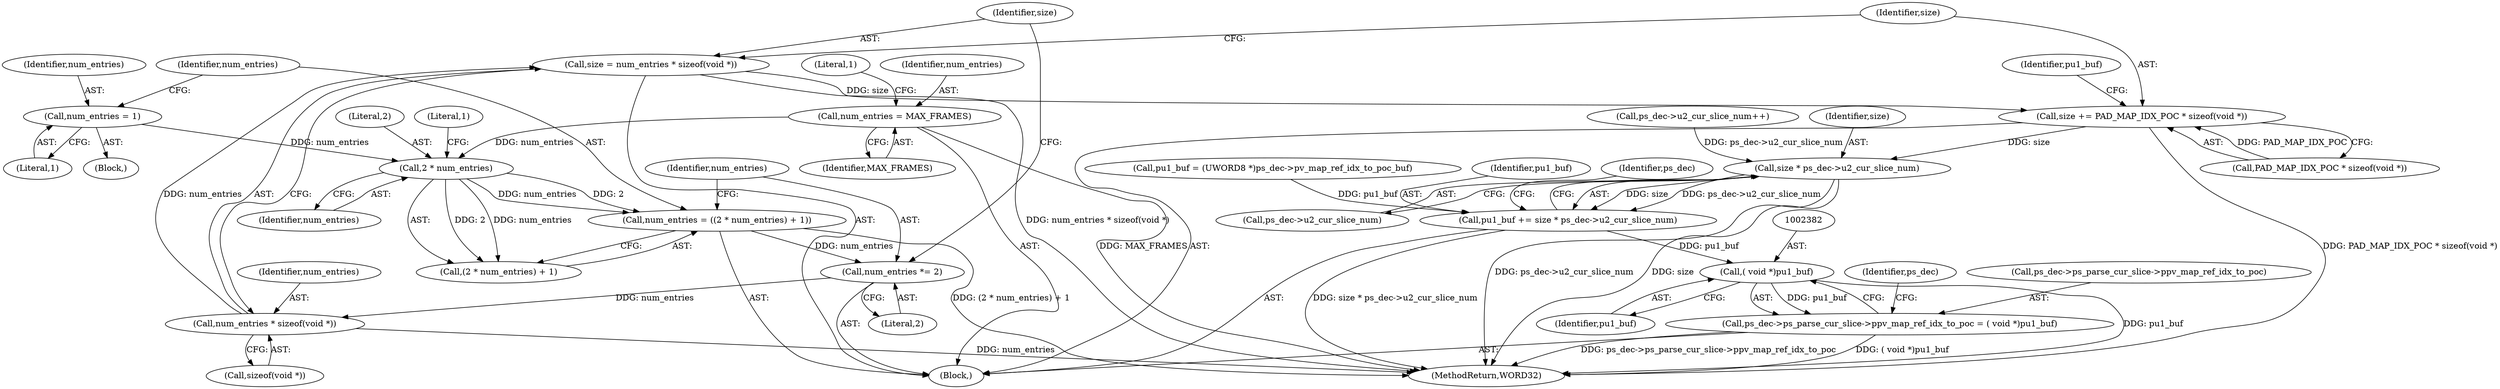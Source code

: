 digraph "0_Android_6c327afb263837bc90760c55c6605b26161a4eb9_0@API" {
"1002349" [label="(Call,size = num_entries * sizeof(void *))"];
"1002351" [label="(Call,num_entries * sizeof(void *))"];
"1002346" [label="(Call,num_entries *= 2)"];
"1002339" [label="(Call,num_entries = ((2 * num_entries) + 1))"];
"1002342" [label="(Call,2 * num_entries)"];
"1002318" [label="(Call,num_entries = MAX_FRAMES)"];
"1002336" [label="(Call,num_entries = 1)"];
"1002355" [label="(Call,size += PAD_MAP_IDX_POC * sizeof(void *))"];
"1002370" [label="(Call,size * ps_dec->u2_cur_slice_num)"];
"1002368" [label="(Call,pu1_buf += size * ps_dec->u2_cur_slice_num)"];
"1002381" [label="(Call,( void *)pu1_buf)"];
"1002375" [label="(Call,ps_dec->ps_parse_cur_slice->ppv_map_ref_idx_to_poc = ( void *)pu1_buf)"];
"1002337" [label="(Identifier,num_entries)"];
"1002345" [label="(Literal,1)"];
"1002356" [label="(Identifier,size)"];
"1002347" [label="(Identifier,num_entries)"];
"1002351" [label="(Call,num_entries * sizeof(void *))"];
"1002350" [label="(Identifier,size)"];
"1002335" [label="(Block,)"];
"1002318" [label="(Call,num_entries = MAX_FRAMES)"];
"1002368" [label="(Call,pu1_buf += size * ps_dec->u2_cur_slice_num)"];
"1002355" [label="(Call,size += PAD_MAP_IDX_POC * sizeof(void *))"];
"1002343" [label="(Literal,2)"];
"1002383" [label="(Identifier,pu1_buf)"];
"1002352" [label="(Identifier,num_entries)"];
"1002338" [label="(Literal,1)"];
"1002370" [label="(Call,size * ps_dec->u2_cur_slice_num)"];
"1002349" [label="(Call,size = num_entries * sizeof(void *))"];
"1002362" [label="(Identifier,pu1_buf)"];
"1002386" [label="(Identifier,ps_dec)"];
"1002344" [label="(Identifier,num_entries)"];
"1002376" [label="(Call,ps_dec->ps_parse_cur_slice->ppv_map_ref_idx_to_poc)"];
"1002381" [label="(Call,( void *)pu1_buf)"];
"1002340" [label="(Identifier,num_entries)"];
"1002319" [label="(Identifier,num_entries)"];
"1002361" [label="(Call,pu1_buf = (UWORD8 *)ps_dec->pv_map_ref_idx_to_poc_buf)"];
"1002314" [label="(Block,)"];
"1002324" [label="(Literal,1)"];
"1002372" [label="(Call,ps_dec->u2_cur_slice_num)"];
"1002342" [label="(Call,2 * num_entries)"];
"1002341" [label="(Call,(2 * num_entries) + 1)"];
"1002339" [label="(Call,num_entries = ((2 * num_entries) + 1))"];
"1002369" [label="(Identifier,pu1_buf)"];
"1002375" [label="(Call,ps_dec->ps_parse_cur_slice->ppv_map_ref_idx_to_poc = ( void *)pu1_buf)"];
"1002346" [label="(Call,num_entries *= 2)"];
"1002606" [label="(MethodReturn,WORD32)"];
"1002371" [label="(Identifier,size)"];
"1002378" [label="(Identifier,ps_dec)"];
"1001241" [label="(Call,ps_dec->u2_cur_slice_num++)"];
"1002357" [label="(Call,PAD_MAP_IDX_POC * sizeof(void *))"];
"1002336" [label="(Call,num_entries = 1)"];
"1002353" [label="(Call,sizeof(void *))"];
"1002348" [label="(Literal,2)"];
"1002320" [label="(Identifier,MAX_FRAMES)"];
"1002349" -> "1002314"  [label="AST: "];
"1002349" -> "1002351"  [label="CFG: "];
"1002350" -> "1002349"  [label="AST: "];
"1002351" -> "1002349"  [label="AST: "];
"1002356" -> "1002349"  [label="CFG: "];
"1002349" -> "1002606"  [label="DDG: num_entries * sizeof(void *)"];
"1002351" -> "1002349"  [label="DDG: num_entries"];
"1002349" -> "1002355"  [label="DDG: size"];
"1002351" -> "1002353"  [label="CFG: "];
"1002352" -> "1002351"  [label="AST: "];
"1002353" -> "1002351"  [label="AST: "];
"1002351" -> "1002606"  [label="DDG: num_entries"];
"1002346" -> "1002351"  [label="DDG: num_entries"];
"1002346" -> "1002314"  [label="AST: "];
"1002346" -> "1002348"  [label="CFG: "];
"1002347" -> "1002346"  [label="AST: "];
"1002348" -> "1002346"  [label="AST: "];
"1002350" -> "1002346"  [label="CFG: "];
"1002339" -> "1002346"  [label="DDG: num_entries"];
"1002339" -> "1002314"  [label="AST: "];
"1002339" -> "1002341"  [label="CFG: "];
"1002340" -> "1002339"  [label="AST: "];
"1002341" -> "1002339"  [label="AST: "];
"1002347" -> "1002339"  [label="CFG: "];
"1002339" -> "1002606"  [label="DDG: (2 * num_entries) + 1"];
"1002342" -> "1002339"  [label="DDG: 2"];
"1002342" -> "1002339"  [label="DDG: num_entries"];
"1002342" -> "1002341"  [label="AST: "];
"1002342" -> "1002344"  [label="CFG: "];
"1002343" -> "1002342"  [label="AST: "];
"1002344" -> "1002342"  [label="AST: "];
"1002345" -> "1002342"  [label="CFG: "];
"1002342" -> "1002341"  [label="DDG: 2"];
"1002342" -> "1002341"  [label="DDG: num_entries"];
"1002318" -> "1002342"  [label="DDG: num_entries"];
"1002336" -> "1002342"  [label="DDG: num_entries"];
"1002318" -> "1002314"  [label="AST: "];
"1002318" -> "1002320"  [label="CFG: "];
"1002319" -> "1002318"  [label="AST: "];
"1002320" -> "1002318"  [label="AST: "];
"1002324" -> "1002318"  [label="CFG: "];
"1002318" -> "1002606"  [label="DDG: MAX_FRAMES"];
"1002336" -> "1002335"  [label="AST: "];
"1002336" -> "1002338"  [label="CFG: "];
"1002337" -> "1002336"  [label="AST: "];
"1002338" -> "1002336"  [label="AST: "];
"1002340" -> "1002336"  [label="CFG: "];
"1002355" -> "1002314"  [label="AST: "];
"1002355" -> "1002357"  [label="CFG: "];
"1002356" -> "1002355"  [label="AST: "];
"1002357" -> "1002355"  [label="AST: "];
"1002362" -> "1002355"  [label="CFG: "];
"1002355" -> "1002606"  [label="DDG: PAD_MAP_IDX_POC * sizeof(void *)"];
"1002357" -> "1002355"  [label="DDG: PAD_MAP_IDX_POC"];
"1002355" -> "1002370"  [label="DDG: size"];
"1002370" -> "1002368"  [label="AST: "];
"1002370" -> "1002372"  [label="CFG: "];
"1002371" -> "1002370"  [label="AST: "];
"1002372" -> "1002370"  [label="AST: "];
"1002368" -> "1002370"  [label="CFG: "];
"1002370" -> "1002606"  [label="DDG: ps_dec->u2_cur_slice_num"];
"1002370" -> "1002606"  [label="DDG: size"];
"1002370" -> "1002368"  [label="DDG: size"];
"1002370" -> "1002368"  [label="DDG: ps_dec->u2_cur_slice_num"];
"1001241" -> "1002370"  [label="DDG: ps_dec->u2_cur_slice_num"];
"1002368" -> "1002314"  [label="AST: "];
"1002369" -> "1002368"  [label="AST: "];
"1002378" -> "1002368"  [label="CFG: "];
"1002368" -> "1002606"  [label="DDG: size * ps_dec->u2_cur_slice_num"];
"1002361" -> "1002368"  [label="DDG: pu1_buf"];
"1002368" -> "1002381"  [label="DDG: pu1_buf"];
"1002381" -> "1002375"  [label="AST: "];
"1002381" -> "1002383"  [label="CFG: "];
"1002382" -> "1002381"  [label="AST: "];
"1002383" -> "1002381"  [label="AST: "];
"1002375" -> "1002381"  [label="CFG: "];
"1002381" -> "1002606"  [label="DDG: pu1_buf"];
"1002381" -> "1002375"  [label="DDG: pu1_buf"];
"1002375" -> "1002314"  [label="AST: "];
"1002376" -> "1002375"  [label="AST: "];
"1002386" -> "1002375"  [label="CFG: "];
"1002375" -> "1002606"  [label="DDG: ps_dec->ps_parse_cur_slice->ppv_map_ref_idx_to_poc"];
"1002375" -> "1002606"  [label="DDG: ( void *)pu1_buf"];
}
